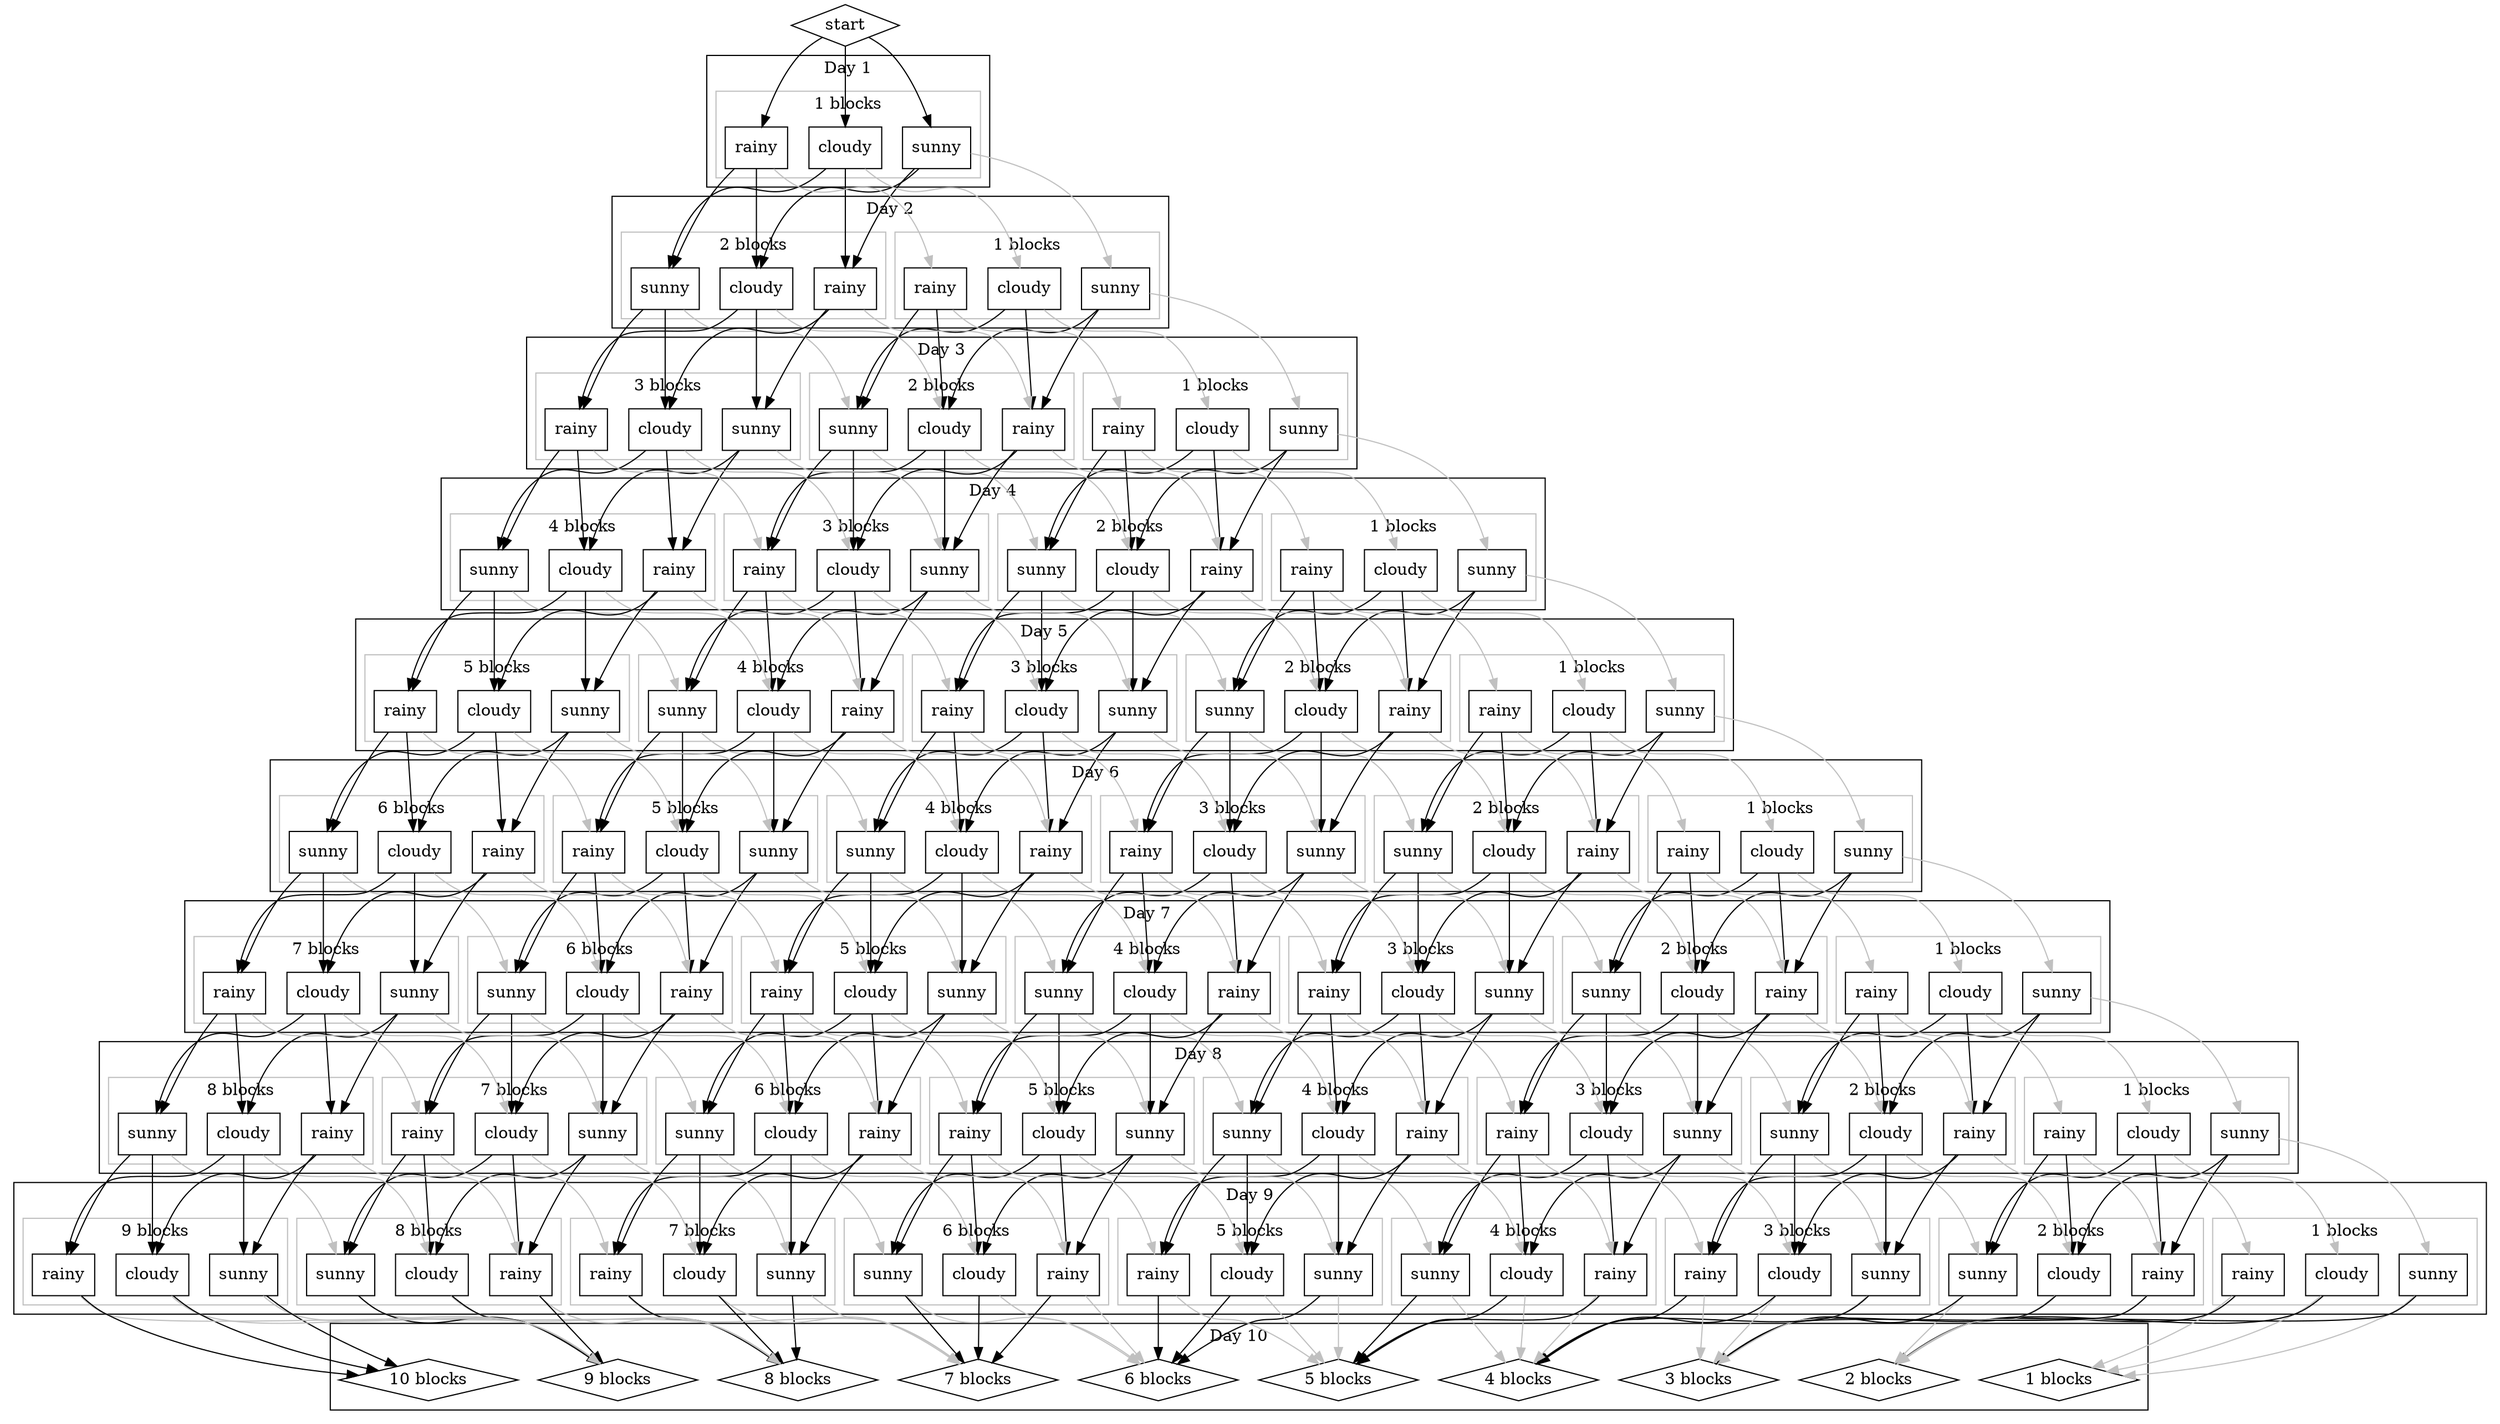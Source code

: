 digraph weather {
  start [shape=diamond]
  subgraph cluster_day_1 {
    label = "Day 1";
    color = black;
    subgraph cluster_day_1_1 {
      label = "1 blocks";
      color = grey;
      sunny_1_1 [shape=box, label="sunny"];
      cloudy_1_1 [shape=box, label="cloudy"];
      rainy_1_1 [shape=box, label="rainy"];
    }
  }
  subgraph cluster_day_2 {
    label = "Day 2";
    color = black;
    subgraph cluster_day_2_1 {
      label = "1 blocks";
      color = grey;
      sunny_2_1 [shape=box, label="sunny"];
      cloudy_2_1 [shape=box, label="cloudy"];
      rainy_2_1 [shape=box, label="rainy"];
    }
    subgraph cluster_day_2_2 {
      label = "2 blocks";
      color = grey;
      sunny_2_2 [shape=box, label="sunny"];
      cloudy_2_2 [shape=box, label="cloudy"];
      rainy_2_2 [shape=box, label="rainy"];
    }
  }
  subgraph cluster_day_3 {
    label = "Day 3";
    color = black;
    subgraph cluster_day_3_1 {
      label = "1 blocks";
      color = grey;
      sunny_3_1 [shape=box, label="sunny"];
      cloudy_3_1 [shape=box, label="cloudy"];
      rainy_3_1 [shape=box, label="rainy"];
    }
    subgraph cluster_day_3_2 {
      label = "2 blocks";
      color = grey;
      sunny_3_2 [shape=box, label="sunny"];
      cloudy_3_2 [shape=box, label="cloudy"];
      rainy_3_2 [shape=box, label="rainy"];
    }
    subgraph cluster_day_3_3 {
      label = "3 blocks";
      color = grey;
      sunny_3_3 [shape=box, label="sunny"];
      cloudy_3_3 [shape=box, label="cloudy"];
      rainy_3_3 [shape=box, label="rainy"];
    }
  }
  subgraph cluster_day_4 {
    label = "Day 4";
    color = black;
    subgraph cluster_day_4_1 {
      label = "1 blocks";
      color = grey;
      sunny_4_1 [shape=box, label="sunny"];
      cloudy_4_1 [shape=box, label="cloudy"];
      rainy_4_1 [shape=box, label="rainy"];
    }
    subgraph cluster_day_4_2 {
      label = "2 blocks";
      color = grey;
      sunny_4_2 [shape=box, label="sunny"];
      cloudy_4_2 [shape=box, label="cloudy"];
      rainy_4_2 [shape=box, label="rainy"];
    }
    subgraph cluster_day_4_3 {
      label = "3 blocks";
      color = grey;
      sunny_4_3 [shape=box, label="sunny"];
      cloudy_4_3 [shape=box, label="cloudy"];
      rainy_4_3 [shape=box, label="rainy"];
    }
    subgraph cluster_day_4_4 {
      label = "4 blocks";
      color = grey;
      sunny_4_4 [shape=box, label="sunny"];
      cloudy_4_4 [shape=box, label="cloudy"];
      rainy_4_4 [shape=box, label="rainy"];
    }
  }
  subgraph cluster_day_5 {
    label = "Day 5";
    color = black;
    subgraph cluster_day_5_1 {
      label = "1 blocks";
      color = grey;
      sunny_5_1 [shape=box, label="sunny"];
      cloudy_5_1 [shape=box, label="cloudy"];
      rainy_5_1 [shape=box, label="rainy"];
    }
    subgraph cluster_day_5_2 {
      label = "2 blocks";
      color = grey;
      sunny_5_2 [shape=box, label="sunny"];
      cloudy_5_2 [shape=box, label="cloudy"];
      rainy_5_2 [shape=box, label="rainy"];
    }
    subgraph cluster_day_5_3 {
      label = "3 blocks";
      color = grey;
      sunny_5_3 [shape=box, label="sunny"];
      cloudy_5_3 [shape=box, label="cloudy"];
      rainy_5_3 [shape=box, label="rainy"];
    }
    subgraph cluster_day_5_4 {
      label = "4 blocks";
      color = grey;
      sunny_5_4 [shape=box, label="sunny"];
      cloudy_5_4 [shape=box, label="cloudy"];
      rainy_5_4 [shape=box, label="rainy"];
    }
    subgraph cluster_day_5_5 {
      label = "5 blocks";
      color = grey;
      sunny_5_5 [shape=box, label="sunny"];
      cloudy_5_5 [shape=box, label="cloudy"];
      rainy_5_5 [shape=box, label="rainy"];
    }
  }
  subgraph cluster_day_6 {
    label = "Day 6";
    color = black;
    subgraph cluster_day_6_1 {
      label = "1 blocks";
      color = grey;
      sunny_6_1 [shape=box, label="sunny"];
      cloudy_6_1 [shape=box, label="cloudy"];
      rainy_6_1 [shape=box, label="rainy"];
    }
    subgraph cluster_day_6_2 {
      label = "2 blocks";
      color = grey;
      sunny_6_2 [shape=box, label="sunny"];
      cloudy_6_2 [shape=box, label="cloudy"];
      rainy_6_2 [shape=box, label="rainy"];
    }
    subgraph cluster_day_6_3 {
      label = "3 blocks";
      color = grey;
      sunny_6_3 [shape=box, label="sunny"];
      cloudy_6_3 [shape=box, label="cloudy"];
      rainy_6_3 [shape=box, label="rainy"];
    }
    subgraph cluster_day_6_4 {
      label = "4 blocks";
      color = grey;
      sunny_6_4 [shape=box, label="sunny"];
      cloudy_6_4 [shape=box, label="cloudy"];
      rainy_6_4 [shape=box, label="rainy"];
    }
    subgraph cluster_day_6_5 {
      label = "5 blocks";
      color = grey;
      sunny_6_5 [shape=box, label="sunny"];
      cloudy_6_5 [shape=box, label="cloudy"];
      rainy_6_5 [shape=box, label="rainy"];
    }
    subgraph cluster_day_6_6 {
      label = "6 blocks";
      color = grey;
      sunny_6_6 [shape=box, label="sunny"];
      cloudy_6_6 [shape=box, label="cloudy"];
      rainy_6_6 [shape=box, label="rainy"];
    }
  }
  subgraph cluster_day_7 {
    label = "Day 7";
    color = black;
    subgraph cluster_day_7_1 {
      label = "1 blocks";
      color = grey;
      sunny_7_1 [shape=box, label="sunny"];
      cloudy_7_1 [shape=box, label="cloudy"];
      rainy_7_1 [shape=box, label="rainy"];
    }
    subgraph cluster_day_7_2 {
      label = "2 blocks";
      color = grey;
      sunny_7_2 [shape=box, label="sunny"];
      cloudy_7_2 [shape=box, label="cloudy"];
      rainy_7_2 [shape=box, label="rainy"];
    }
    subgraph cluster_day_7_3 {
      label = "3 blocks";
      color = grey;
      sunny_7_3 [shape=box, label="sunny"];
      cloudy_7_3 [shape=box, label="cloudy"];
      rainy_7_3 [shape=box, label="rainy"];
    }
    subgraph cluster_day_7_4 {
      label = "4 blocks";
      color = grey;
      sunny_7_4 [shape=box, label="sunny"];
      cloudy_7_4 [shape=box, label="cloudy"];
      rainy_7_4 [shape=box, label="rainy"];
    }
    subgraph cluster_day_7_5 {
      label = "5 blocks";
      color = grey;
      sunny_7_5 [shape=box, label="sunny"];
      cloudy_7_5 [shape=box, label="cloudy"];
      rainy_7_5 [shape=box, label="rainy"];
    }
    subgraph cluster_day_7_6 {
      label = "6 blocks";
      color = grey;
      sunny_7_6 [shape=box, label="sunny"];
      cloudy_7_6 [shape=box, label="cloudy"];
      rainy_7_6 [shape=box, label="rainy"];
    }
    subgraph cluster_day_7_7 {
      label = "7 blocks";
      color = grey;
      sunny_7_7 [shape=box, label="sunny"];
      cloudy_7_7 [shape=box, label="cloudy"];
      rainy_7_7 [shape=box, label="rainy"];
    }
  }
  subgraph cluster_day_8 {
    label = "Day 8";
    color = black;
    subgraph cluster_day_8_1 {
      label = "1 blocks";
      color = grey;
      sunny_8_1 [shape=box, label="sunny"];
      cloudy_8_1 [shape=box, label="cloudy"];
      rainy_8_1 [shape=box, label="rainy"];
    }
    subgraph cluster_day_8_2 {
      label = "2 blocks";
      color = grey;
      sunny_8_2 [shape=box, label="sunny"];
      cloudy_8_2 [shape=box, label="cloudy"];
      rainy_8_2 [shape=box, label="rainy"];
    }
    subgraph cluster_day_8_3 {
      label = "3 blocks";
      color = grey;
      sunny_8_3 [shape=box, label="sunny"];
      cloudy_8_3 [shape=box, label="cloudy"];
      rainy_8_3 [shape=box, label="rainy"];
    }
    subgraph cluster_day_8_4 {
      label = "4 blocks";
      color = grey;
      sunny_8_4 [shape=box, label="sunny"];
      cloudy_8_4 [shape=box, label="cloudy"];
      rainy_8_4 [shape=box, label="rainy"];
    }
    subgraph cluster_day_8_5 {
      label = "5 blocks";
      color = grey;
      sunny_8_5 [shape=box, label="sunny"];
      cloudy_8_5 [shape=box, label="cloudy"];
      rainy_8_5 [shape=box, label="rainy"];
    }
    subgraph cluster_day_8_6 {
      label = "6 blocks";
      color = grey;
      sunny_8_6 [shape=box, label="sunny"];
      cloudy_8_6 [shape=box, label="cloudy"];
      rainy_8_6 [shape=box, label="rainy"];
    }
    subgraph cluster_day_8_7 {
      label = "7 blocks";
      color = grey;
      sunny_8_7 [shape=box, label="sunny"];
      cloudy_8_7 [shape=box, label="cloudy"];
      rainy_8_7 [shape=box, label="rainy"];
    }
    subgraph cluster_day_8_8 {
      label = "8 blocks";
      color = grey;
      sunny_8_8 [shape=box, label="sunny"];
      cloudy_8_8 [shape=box, label="cloudy"];
      rainy_8_8 [shape=box, label="rainy"];
    }
  }
  subgraph cluster_day_9 {
    label = "Day 9";
    color = black;
    subgraph cluster_day_9_1 {
      label = "1 blocks";
      color = grey;
      sunny_9_1 [shape=box, label="sunny"];
      cloudy_9_1 [shape=box, label="cloudy"];
      rainy_9_1 [shape=box, label="rainy"];
    }
    subgraph cluster_day_9_2 {
      label = "2 blocks";
      color = grey;
      sunny_9_2 [shape=box, label="sunny"];
      cloudy_9_2 [shape=box, label="cloudy"];
      rainy_9_2 [shape=box, label="rainy"];
    }
    subgraph cluster_day_9_3 {
      label = "3 blocks";
      color = grey;
      sunny_9_3 [shape=box, label="sunny"];
      cloudy_9_3 [shape=box, label="cloudy"];
      rainy_9_3 [shape=box, label="rainy"];
    }
    subgraph cluster_day_9_4 {
      label = "4 blocks";
      color = grey;
      sunny_9_4 [shape=box, label="sunny"];
      cloudy_9_4 [shape=box, label="cloudy"];
      rainy_9_4 [shape=box, label="rainy"];
    }
    subgraph cluster_day_9_5 {
      label = "5 blocks";
      color = grey;
      sunny_9_5 [shape=box, label="sunny"];
      cloudy_9_5 [shape=box, label="cloudy"];
      rainy_9_5 [shape=box, label="rainy"];
    }
    subgraph cluster_day_9_6 {
      label = "6 blocks";
      color = grey;
      sunny_9_6 [shape=box, label="sunny"];
      cloudy_9_6 [shape=box, label="cloudy"];
      rainy_9_6 [shape=box, label="rainy"];
    }
    subgraph cluster_day_9_7 {
      label = "7 blocks";
      color = grey;
      sunny_9_7 [shape=box, label="sunny"];
      cloudy_9_7 [shape=box, label="cloudy"];
      rainy_9_7 [shape=box, label="rainy"];
    }
    subgraph cluster_day_9_8 {
      label = "8 blocks";
      color = grey;
      sunny_9_8 [shape=box, label="sunny"];
      cloudy_9_8 [shape=box, label="cloudy"];
      rainy_9_8 [shape=box, label="rainy"];
    }
    subgraph cluster_day_9_9 {
      label = "9 blocks";
      color = grey;
      sunny_9_9 [shape=box, label="sunny"];
      cloudy_9_9 [shape=box, label="cloudy"];
      rainy_9_9 [shape=box, label="rainy"];
    }
  }
  subgraph cluster_day_10 {
    label = "Day 10";
    color = black;
    day_10_1 [shape=diamond, label="1 blocks"]
    day_10_2 [shape=diamond, label="2 blocks"]
    day_10_3 [shape=diamond, label="3 blocks"]
    day_10_4 [shape=diamond, label="4 blocks"]
    day_10_5 [shape=diamond, label="5 blocks"]
    day_10_6 [shape=diamond, label="6 blocks"]
    day_10_7 [shape=diamond, label="7 blocks"]
    day_10_8 [shape=diamond, label="8 blocks"]
    day_10_9 [shape=diamond, label="9 blocks"]
    day_10_10 [shape=diamond, label="10 blocks"]
  }
start -> sunny_1_1
start -> cloudy_1_1
start -> rainy_1_1
  sunny_1_1 -> sunny_2_1 [color=grey];
  sunny_1_1 -> cloudy_2_2 [color=black];
  sunny_1_1 -> rainy_2_2 [color=black];
  cloudy_1_1 -> sunny_2_2 [color=black];
  cloudy_1_1 -> cloudy_2_1 [color=grey];
  cloudy_1_1 -> rainy_2_2 [color=black];
  rainy_1_1 -> sunny_2_2 [color=black];
  rainy_1_1 -> cloudy_2_2 [color=black];
  rainy_1_1 -> rainy_2_1 [color=grey];
  sunny_2_1 -> sunny_3_1 [color=grey];
  sunny_2_1 -> cloudy_3_2 [color=black];
  sunny_2_1 -> rainy_3_2 [color=black];
  cloudy_2_1 -> sunny_3_2 [color=black];
  cloudy_2_1 -> cloudy_3_1 [color=grey];
  cloudy_2_1 -> rainy_3_2 [color=black];
  rainy_2_1 -> sunny_3_2 [color=black];
  rainy_2_1 -> cloudy_3_2 [color=black];
  rainy_2_1 -> rainy_3_1 [color=grey];
  sunny_2_2 -> sunny_3_2 [color=grey];
  sunny_2_2 -> cloudy_3_3 [color=black];
  sunny_2_2 -> rainy_3_3 [color=black];
  cloudy_2_2 -> sunny_3_3 [color=black];
  cloudy_2_2 -> cloudy_3_2 [color=grey];
  cloudy_2_2 -> rainy_3_3 [color=black];
  rainy_2_2 -> sunny_3_3 [color=black];
  rainy_2_2 -> cloudy_3_3 [color=black];
  rainy_2_2 -> rainy_3_2 [color=grey];
  sunny_3_1 -> sunny_4_1 [color=grey];
  sunny_3_1 -> cloudy_4_2 [color=black];
  sunny_3_1 -> rainy_4_2 [color=black];
  cloudy_3_1 -> sunny_4_2 [color=black];
  cloudy_3_1 -> cloudy_4_1 [color=grey];
  cloudy_3_1 -> rainy_4_2 [color=black];
  rainy_3_1 -> sunny_4_2 [color=black];
  rainy_3_1 -> cloudy_4_2 [color=black];
  rainy_3_1 -> rainy_4_1 [color=grey];
  sunny_3_2 -> sunny_4_2 [color=grey];
  sunny_3_2 -> cloudy_4_3 [color=black];
  sunny_3_2 -> rainy_4_3 [color=black];
  cloudy_3_2 -> sunny_4_3 [color=black];
  cloudy_3_2 -> cloudy_4_2 [color=grey];
  cloudy_3_2 -> rainy_4_3 [color=black];
  rainy_3_2 -> sunny_4_3 [color=black];
  rainy_3_2 -> cloudy_4_3 [color=black];
  rainy_3_2 -> rainy_4_2 [color=grey];
  sunny_3_3 -> sunny_4_3 [color=grey];
  sunny_3_3 -> cloudy_4_4 [color=black];
  sunny_3_3 -> rainy_4_4 [color=black];
  cloudy_3_3 -> sunny_4_4 [color=black];
  cloudy_3_3 -> cloudy_4_3 [color=grey];
  cloudy_3_3 -> rainy_4_4 [color=black];
  rainy_3_3 -> sunny_4_4 [color=black];
  rainy_3_3 -> cloudy_4_4 [color=black];
  rainy_3_3 -> rainy_4_3 [color=grey];
  sunny_4_1 -> sunny_5_1 [color=grey];
  sunny_4_1 -> cloudy_5_2 [color=black];
  sunny_4_1 -> rainy_5_2 [color=black];
  cloudy_4_1 -> sunny_5_2 [color=black];
  cloudy_4_1 -> cloudy_5_1 [color=grey];
  cloudy_4_1 -> rainy_5_2 [color=black];
  rainy_4_1 -> sunny_5_2 [color=black];
  rainy_4_1 -> cloudy_5_2 [color=black];
  rainy_4_1 -> rainy_5_1 [color=grey];
  sunny_4_2 -> sunny_5_2 [color=grey];
  sunny_4_2 -> cloudy_5_3 [color=black];
  sunny_4_2 -> rainy_5_3 [color=black];
  cloudy_4_2 -> sunny_5_3 [color=black];
  cloudy_4_2 -> cloudy_5_2 [color=grey];
  cloudy_4_2 -> rainy_5_3 [color=black];
  rainy_4_2 -> sunny_5_3 [color=black];
  rainy_4_2 -> cloudy_5_3 [color=black];
  rainy_4_2 -> rainy_5_2 [color=grey];
  sunny_4_3 -> sunny_5_3 [color=grey];
  sunny_4_3 -> cloudy_5_4 [color=black];
  sunny_4_3 -> rainy_5_4 [color=black];
  cloudy_4_3 -> sunny_5_4 [color=black];
  cloudy_4_3 -> cloudy_5_3 [color=grey];
  cloudy_4_3 -> rainy_5_4 [color=black];
  rainy_4_3 -> sunny_5_4 [color=black];
  rainy_4_3 -> cloudy_5_4 [color=black];
  rainy_4_3 -> rainy_5_3 [color=grey];
  sunny_4_4 -> sunny_5_4 [color=grey];
  sunny_4_4 -> cloudy_5_5 [color=black];
  sunny_4_4 -> rainy_5_5 [color=black];
  cloudy_4_4 -> sunny_5_5 [color=black];
  cloudy_4_4 -> cloudy_5_4 [color=grey];
  cloudy_4_4 -> rainy_5_5 [color=black];
  rainy_4_4 -> sunny_5_5 [color=black];
  rainy_4_4 -> cloudy_5_5 [color=black];
  rainy_4_4 -> rainy_5_4 [color=grey];
  sunny_5_1 -> sunny_6_1 [color=grey];
  sunny_5_1 -> cloudy_6_2 [color=black];
  sunny_5_1 -> rainy_6_2 [color=black];
  cloudy_5_1 -> sunny_6_2 [color=black];
  cloudy_5_1 -> cloudy_6_1 [color=grey];
  cloudy_5_1 -> rainy_6_2 [color=black];
  rainy_5_1 -> sunny_6_2 [color=black];
  rainy_5_1 -> cloudy_6_2 [color=black];
  rainy_5_1 -> rainy_6_1 [color=grey];
  sunny_5_2 -> sunny_6_2 [color=grey];
  sunny_5_2 -> cloudy_6_3 [color=black];
  sunny_5_2 -> rainy_6_3 [color=black];
  cloudy_5_2 -> sunny_6_3 [color=black];
  cloudy_5_2 -> cloudy_6_2 [color=grey];
  cloudy_5_2 -> rainy_6_3 [color=black];
  rainy_5_2 -> sunny_6_3 [color=black];
  rainy_5_2 -> cloudy_6_3 [color=black];
  rainy_5_2 -> rainy_6_2 [color=grey];
  sunny_5_3 -> sunny_6_3 [color=grey];
  sunny_5_3 -> cloudy_6_4 [color=black];
  sunny_5_3 -> rainy_6_4 [color=black];
  cloudy_5_3 -> sunny_6_4 [color=black];
  cloudy_5_3 -> cloudy_6_3 [color=grey];
  cloudy_5_3 -> rainy_6_4 [color=black];
  rainy_5_3 -> sunny_6_4 [color=black];
  rainy_5_3 -> cloudy_6_4 [color=black];
  rainy_5_3 -> rainy_6_3 [color=grey];
  sunny_5_4 -> sunny_6_4 [color=grey];
  sunny_5_4 -> cloudy_6_5 [color=black];
  sunny_5_4 -> rainy_6_5 [color=black];
  cloudy_5_4 -> sunny_6_5 [color=black];
  cloudy_5_4 -> cloudy_6_4 [color=grey];
  cloudy_5_4 -> rainy_6_5 [color=black];
  rainy_5_4 -> sunny_6_5 [color=black];
  rainy_5_4 -> cloudy_6_5 [color=black];
  rainy_5_4 -> rainy_6_4 [color=grey];
  sunny_5_5 -> sunny_6_5 [color=grey];
  sunny_5_5 -> cloudy_6_6 [color=black];
  sunny_5_5 -> rainy_6_6 [color=black];
  cloudy_5_5 -> sunny_6_6 [color=black];
  cloudy_5_5 -> cloudy_6_5 [color=grey];
  cloudy_5_5 -> rainy_6_6 [color=black];
  rainy_5_5 -> sunny_6_6 [color=black];
  rainy_5_5 -> cloudy_6_6 [color=black];
  rainy_5_5 -> rainy_6_5 [color=grey];
  sunny_6_1 -> sunny_7_1 [color=grey];
  sunny_6_1 -> cloudy_7_2 [color=black];
  sunny_6_1 -> rainy_7_2 [color=black];
  cloudy_6_1 -> sunny_7_2 [color=black];
  cloudy_6_1 -> cloudy_7_1 [color=grey];
  cloudy_6_1 -> rainy_7_2 [color=black];
  rainy_6_1 -> sunny_7_2 [color=black];
  rainy_6_1 -> cloudy_7_2 [color=black];
  rainy_6_1 -> rainy_7_1 [color=grey];
  sunny_6_2 -> sunny_7_2 [color=grey];
  sunny_6_2 -> cloudy_7_3 [color=black];
  sunny_6_2 -> rainy_7_3 [color=black];
  cloudy_6_2 -> sunny_7_3 [color=black];
  cloudy_6_2 -> cloudy_7_2 [color=grey];
  cloudy_6_2 -> rainy_7_3 [color=black];
  rainy_6_2 -> sunny_7_3 [color=black];
  rainy_6_2 -> cloudy_7_3 [color=black];
  rainy_6_2 -> rainy_7_2 [color=grey];
  sunny_6_3 -> sunny_7_3 [color=grey];
  sunny_6_3 -> cloudy_7_4 [color=black];
  sunny_6_3 -> rainy_7_4 [color=black];
  cloudy_6_3 -> sunny_7_4 [color=black];
  cloudy_6_3 -> cloudy_7_3 [color=grey];
  cloudy_6_3 -> rainy_7_4 [color=black];
  rainy_6_3 -> sunny_7_4 [color=black];
  rainy_6_3 -> cloudy_7_4 [color=black];
  rainy_6_3 -> rainy_7_3 [color=grey];
  sunny_6_4 -> sunny_7_4 [color=grey];
  sunny_6_4 -> cloudy_7_5 [color=black];
  sunny_6_4 -> rainy_7_5 [color=black];
  cloudy_6_4 -> sunny_7_5 [color=black];
  cloudy_6_4 -> cloudy_7_4 [color=grey];
  cloudy_6_4 -> rainy_7_5 [color=black];
  rainy_6_4 -> sunny_7_5 [color=black];
  rainy_6_4 -> cloudy_7_5 [color=black];
  rainy_6_4 -> rainy_7_4 [color=grey];
  sunny_6_5 -> sunny_7_5 [color=grey];
  sunny_6_5 -> cloudy_7_6 [color=black];
  sunny_6_5 -> rainy_7_6 [color=black];
  cloudy_6_5 -> sunny_7_6 [color=black];
  cloudy_6_5 -> cloudy_7_5 [color=grey];
  cloudy_6_5 -> rainy_7_6 [color=black];
  rainy_6_5 -> sunny_7_6 [color=black];
  rainy_6_5 -> cloudy_7_6 [color=black];
  rainy_6_5 -> rainy_7_5 [color=grey];
  sunny_6_6 -> sunny_7_6 [color=grey];
  sunny_6_6 -> cloudy_7_7 [color=black];
  sunny_6_6 -> rainy_7_7 [color=black];
  cloudy_6_6 -> sunny_7_7 [color=black];
  cloudy_6_6 -> cloudy_7_6 [color=grey];
  cloudy_6_6 -> rainy_7_7 [color=black];
  rainy_6_6 -> sunny_7_7 [color=black];
  rainy_6_6 -> cloudy_7_7 [color=black];
  rainy_6_6 -> rainy_7_6 [color=grey];
  sunny_7_1 -> sunny_8_1 [color=grey];
  sunny_7_1 -> cloudy_8_2 [color=black];
  sunny_7_1 -> rainy_8_2 [color=black];
  cloudy_7_1 -> sunny_8_2 [color=black];
  cloudy_7_1 -> cloudy_8_1 [color=grey];
  cloudy_7_1 -> rainy_8_2 [color=black];
  rainy_7_1 -> sunny_8_2 [color=black];
  rainy_7_1 -> cloudy_8_2 [color=black];
  rainy_7_1 -> rainy_8_1 [color=grey];
  sunny_7_2 -> sunny_8_2 [color=grey];
  sunny_7_2 -> cloudy_8_3 [color=black];
  sunny_7_2 -> rainy_8_3 [color=black];
  cloudy_7_2 -> sunny_8_3 [color=black];
  cloudy_7_2 -> cloudy_8_2 [color=grey];
  cloudy_7_2 -> rainy_8_3 [color=black];
  rainy_7_2 -> sunny_8_3 [color=black];
  rainy_7_2 -> cloudy_8_3 [color=black];
  rainy_7_2 -> rainy_8_2 [color=grey];
  sunny_7_3 -> sunny_8_3 [color=grey];
  sunny_7_3 -> cloudy_8_4 [color=black];
  sunny_7_3 -> rainy_8_4 [color=black];
  cloudy_7_3 -> sunny_8_4 [color=black];
  cloudy_7_3 -> cloudy_8_3 [color=grey];
  cloudy_7_3 -> rainy_8_4 [color=black];
  rainy_7_3 -> sunny_8_4 [color=black];
  rainy_7_3 -> cloudy_8_4 [color=black];
  rainy_7_3 -> rainy_8_3 [color=grey];
  sunny_7_4 -> sunny_8_4 [color=grey];
  sunny_7_4 -> cloudy_8_5 [color=black];
  sunny_7_4 -> rainy_8_5 [color=black];
  cloudy_7_4 -> sunny_8_5 [color=black];
  cloudy_7_4 -> cloudy_8_4 [color=grey];
  cloudy_7_4 -> rainy_8_5 [color=black];
  rainy_7_4 -> sunny_8_5 [color=black];
  rainy_7_4 -> cloudy_8_5 [color=black];
  rainy_7_4 -> rainy_8_4 [color=grey];
  sunny_7_5 -> sunny_8_5 [color=grey];
  sunny_7_5 -> cloudy_8_6 [color=black];
  sunny_7_5 -> rainy_8_6 [color=black];
  cloudy_7_5 -> sunny_8_6 [color=black];
  cloudy_7_5 -> cloudy_8_5 [color=grey];
  cloudy_7_5 -> rainy_8_6 [color=black];
  rainy_7_5 -> sunny_8_6 [color=black];
  rainy_7_5 -> cloudy_8_6 [color=black];
  rainy_7_5 -> rainy_8_5 [color=grey];
  sunny_7_6 -> sunny_8_6 [color=grey];
  sunny_7_6 -> cloudy_8_7 [color=black];
  sunny_7_6 -> rainy_8_7 [color=black];
  cloudy_7_6 -> sunny_8_7 [color=black];
  cloudy_7_6 -> cloudy_8_6 [color=grey];
  cloudy_7_6 -> rainy_8_7 [color=black];
  rainy_7_6 -> sunny_8_7 [color=black];
  rainy_7_6 -> cloudy_8_7 [color=black];
  rainy_7_6 -> rainy_8_6 [color=grey];
  sunny_7_7 -> sunny_8_7 [color=grey];
  sunny_7_7 -> cloudy_8_8 [color=black];
  sunny_7_7 -> rainy_8_8 [color=black];
  cloudy_7_7 -> sunny_8_8 [color=black];
  cloudy_7_7 -> cloudy_8_7 [color=grey];
  cloudy_7_7 -> rainy_8_8 [color=black];
  rainy_7_7 -> sunny_8_8 [color=black];
  rainy_7_7 -> cloudy_8_8 [color=black];
  rainy_7_7 -> rainy_8_7 [color=grey];
  sunny_8_1 -> sunny_9_1 [color=grey];
  sunny_8_1 -> cloudy_9_2 [color=black];
  sunny_8_1 -> rainy_9_2 [color=black];
  cloudy_8_1 -> sunny_9_2 [color=black];
  cloudy_8_1 -> cloudy_9_1 [color=grey];
  cloudy_8_1 -> rainy_9_2 [color=black];
  rainy_8_1 -> sunny_9_2 [color=black];
  rainy_8_1 -> cloudy_9_2 [color=black];
  rainy_8_1 -> rainy_9_1 [color=grey];
  sunny_8_2 -> sunny_9_2 [color=grey];
  sunny_8_2 -> cloudy_9_3 [color=black];
  sunny_8_2 -> rainy_9_3 [color=black];
  cloudy_8_2 -> sunny_9_3 [color=black];
  cloudy_8_2 -> cloudy_9_2 [color=grey];
  cloudy_8_2 -> rainy_9_3 [color=black];
  rainy_8_2 -> sunny_9_3 [color=black];
  rainy_8_2 -> cloudy_9_3 [color=black];
  rainy_8_2 -> rainy_9_2 [color=grey];
  sunny_8_3 -> sunny_9_3 [color=grey];
  sunny_8_3 -> cloudy_9_4 [color=black];
  sunny_8_3 -> rainy_9_4 [color=black];
  cloudy_8_3 -> sunny_9_4 [color=black];
  cloudy_8_3 -> cloudy_9_3 [color=grey];
  cloudy_8_3 -> rainy_9_4 [color=black];
  rainy_8_3 -> sunny_9_4 [color=black];
  rainy_8_3 -> cloudy_9_4 [color=black];
  rainy_8_3 -> rainy_9_3 [color=grey];
  sunny_8_4 -> sunny_9_4 [color=grey];
  sunny_8_4 -> cloudy_9_5 [color=black];
  sunny_8_4 -> rainy_9_5 [color=black];
  cloudy_8_4 -> sunny_9_5 [color=black];
  cloudy_8_4 -> cloudy_9_4 [color=grey];
  cloudy_8_4 -> rainy_9_5 [color=black];
  rainy_8_4 -> sunny_9_5 [color=black];
  rainy_8_4 -> cloudy_9_5 [color=black];
  rainy_8_4 -> rainy_9_4 [color=grey];
  sunny_8_5 -> sunny_9_5 [color=grey];
  sunny_8_5 -> cloudy_9_6 [color=black];
  sunny_8_5 -> rainy_9_6 [color=black];
  cloudy_8_5 -> sunny_9_6 [color=black];
  cloudy_8_5 -> cloudy_9_5 [color=grey];
  cloudy_8_5 -> rainy_9_6 [color=black];
  rainy_8_5 -> sunny_9_6 [color=black];
  rainy_8_5 -> cloudy_9_6 [color=black];
  rainy_8_5 -> rainy_9_5 [color=grey];
  sunny_8_6 -> sunny_9_6 [color=grey];
  sunny_8_6 -> cloudy_9_7 [color=black];
  sunny_8_6 -> rainy_9_7 [color=black];
  cloudy_8_6 -> sunny_9_7 [color=black];
  cloudy_8_6 -> cloudy_9_6 [color=grey];
  cloudy_8_6 -> rainy_9_7 [color=black];
  rainy_8_6 -> sunny_9_7 [color=black];
  rainy_8_6 -> cloudy_9_7 [color=black];
  rainy_8_6 -> rainy_9_6 [color=grey];
  sunny_8_7 -> sunny_9_7 [color=grey];
  sunny_8_7 -> cloudy_9_8 [color=black];
  sunny_8_7 -> rainy_9_8 [color=black];
  cloudy_8_7 -> sunny_9_8 [color=black];
  cloudy_8_7 -> cloudy_9_7 [color=grey];
  cloudy_8_7 -> rainy_9_8 [color=black];
  rainy_8_7 -> sunny_9_8 [color=black];
  rainy_8_7 -> cloudy_9_8 [color=black];
  rainy_8_7 -> rainy_9_7 [color=grey];
  sunny_8_8 -> sunny_9_8 [color=grey];
  sunny_8_8 -> cloudy_9_9 [color=black];
  sunny_8_8 -> rainy_9_9 [color=black];
  cloudy_8_8 -> sunny_9_9 [color=black];
  cloudy_8_8 -> cloudy_9_8 [color=grey];
  cloudy_8_8 -> rainy_9_9 [color=black];
  rainy_8_8 -> sunny_9_9 [color=black];
  rainy_8_8 -> cloudy_9_9 [color=black];
  rainy_8_8 -> rainy_9_8 [color=grey];
  sunny_9_1 -> day_10_1 [color=grey];
  sunny_9_1 -> day_10_2 [color=black];
  cloudy_9_1 -> day_10_1 [color=grey];
  cloudy_9_1 -> day_10_2 [color=black];
  rainy_9_1 -> day_10_1 [color=grey];
  rainy_9_1 -> day_10_2 [color=black];
  sunny_9_2 -> day_10_2 [color=grey];
  sunny_9_2 -> day_10_3 [color=black];
  cloudy_9_2 -> day_10_2 [color=grey];
  cloudy_9_2 -> day_10_3 [color=black];
  rainy_9_2 -> day_10_2 [color=grey];
  rainy_9_2 -> day_10_3 [color=black];
  sunny_9_3 -> day_10_3 [color=grey];
  sunny_9_3 -> day_10_4 [color=black];
  cloudy_9_3 -> day_10_3 [color=grey];
  cloudy_9_3 -> day_10_4 [color=black];
  rainy_9_3 -> day_10_3 [color=grey];
  rainy_9_3 -> day_10_4 [color=black];
  sunny_9_4 -> day_10_4 [color=grey];
  sunny_9_4 -> day_10_5 [color=black];
  cloudy_9_4 -> day_10_4 [color=grey];
  cloudy_9_4 -> day_10_5 [color=black];
  rainy_9_4 -> day_10_4 [color=grey];
  rainy_9_4 -> day_10_5 [color=black];
  sunny_9_5 -> day_10_5 [color=grey];
  sunny_9_5 -> day_10_6 [color=black];
  cloudy_9_5 -> day_10_5 [color=grey];
  cloudy_9_5 -> day_10_6 [color=black];
  rainy_9_5 -> day_10_5 [color=grey];
  rainy_9_5 -> day_10_6 [color=black];
  sunny_9_6 -> day_10_6 [color=grey];
  sunny_9_6 -> day_10_7 [color=black];
  cloudy_9_6 -> day_10_6 [color=grey];
  cloudy_9_6 -> day_10_7 [color=black];
  rainy_9_6 -> day_10_6 [color=grey];
  rainy_9_6 -> day_10_7 [color=black];
  sunny_9_7 -> day_10_7 [color=grey];
  sunny_9_7 -> day_10_8 [color=black];
  cloudy_9_7 -> day_10_7 [color=grey];
  cloudy_9_7 -> day_10_8 [color=black];
  rainy_9_7 -> day_10_7 [color=grey];
  rainy_9_7 -> day_10_8 [color=black];
  sunny_9_8 -> day_10_8 [color=grey];
  sunny_9_8 -> day_10_9 [color=black];
  cloudy_9_8 -> day_10_8 [color=grey];
  cloudy_9_8 -> day_10_9 [color=black];
  rainy_9_8 -> day_10_8 [color=grey];
  rainy_9_8 -> day_10_9 [color=black];
  sunny_9_9 -> day_10_9 [color=grey];
  sunny_9_9 -> day_10_10 [color=black];
  cloudy_9_9 -> day_10_9 [color=grey];
  cloudy_9_9 -> day_10_10 [color=black];
  rainy_9_9 -> day_10_9 [color=grey];
  rainy_9_9 -> day_10_10 [color=black];
}
